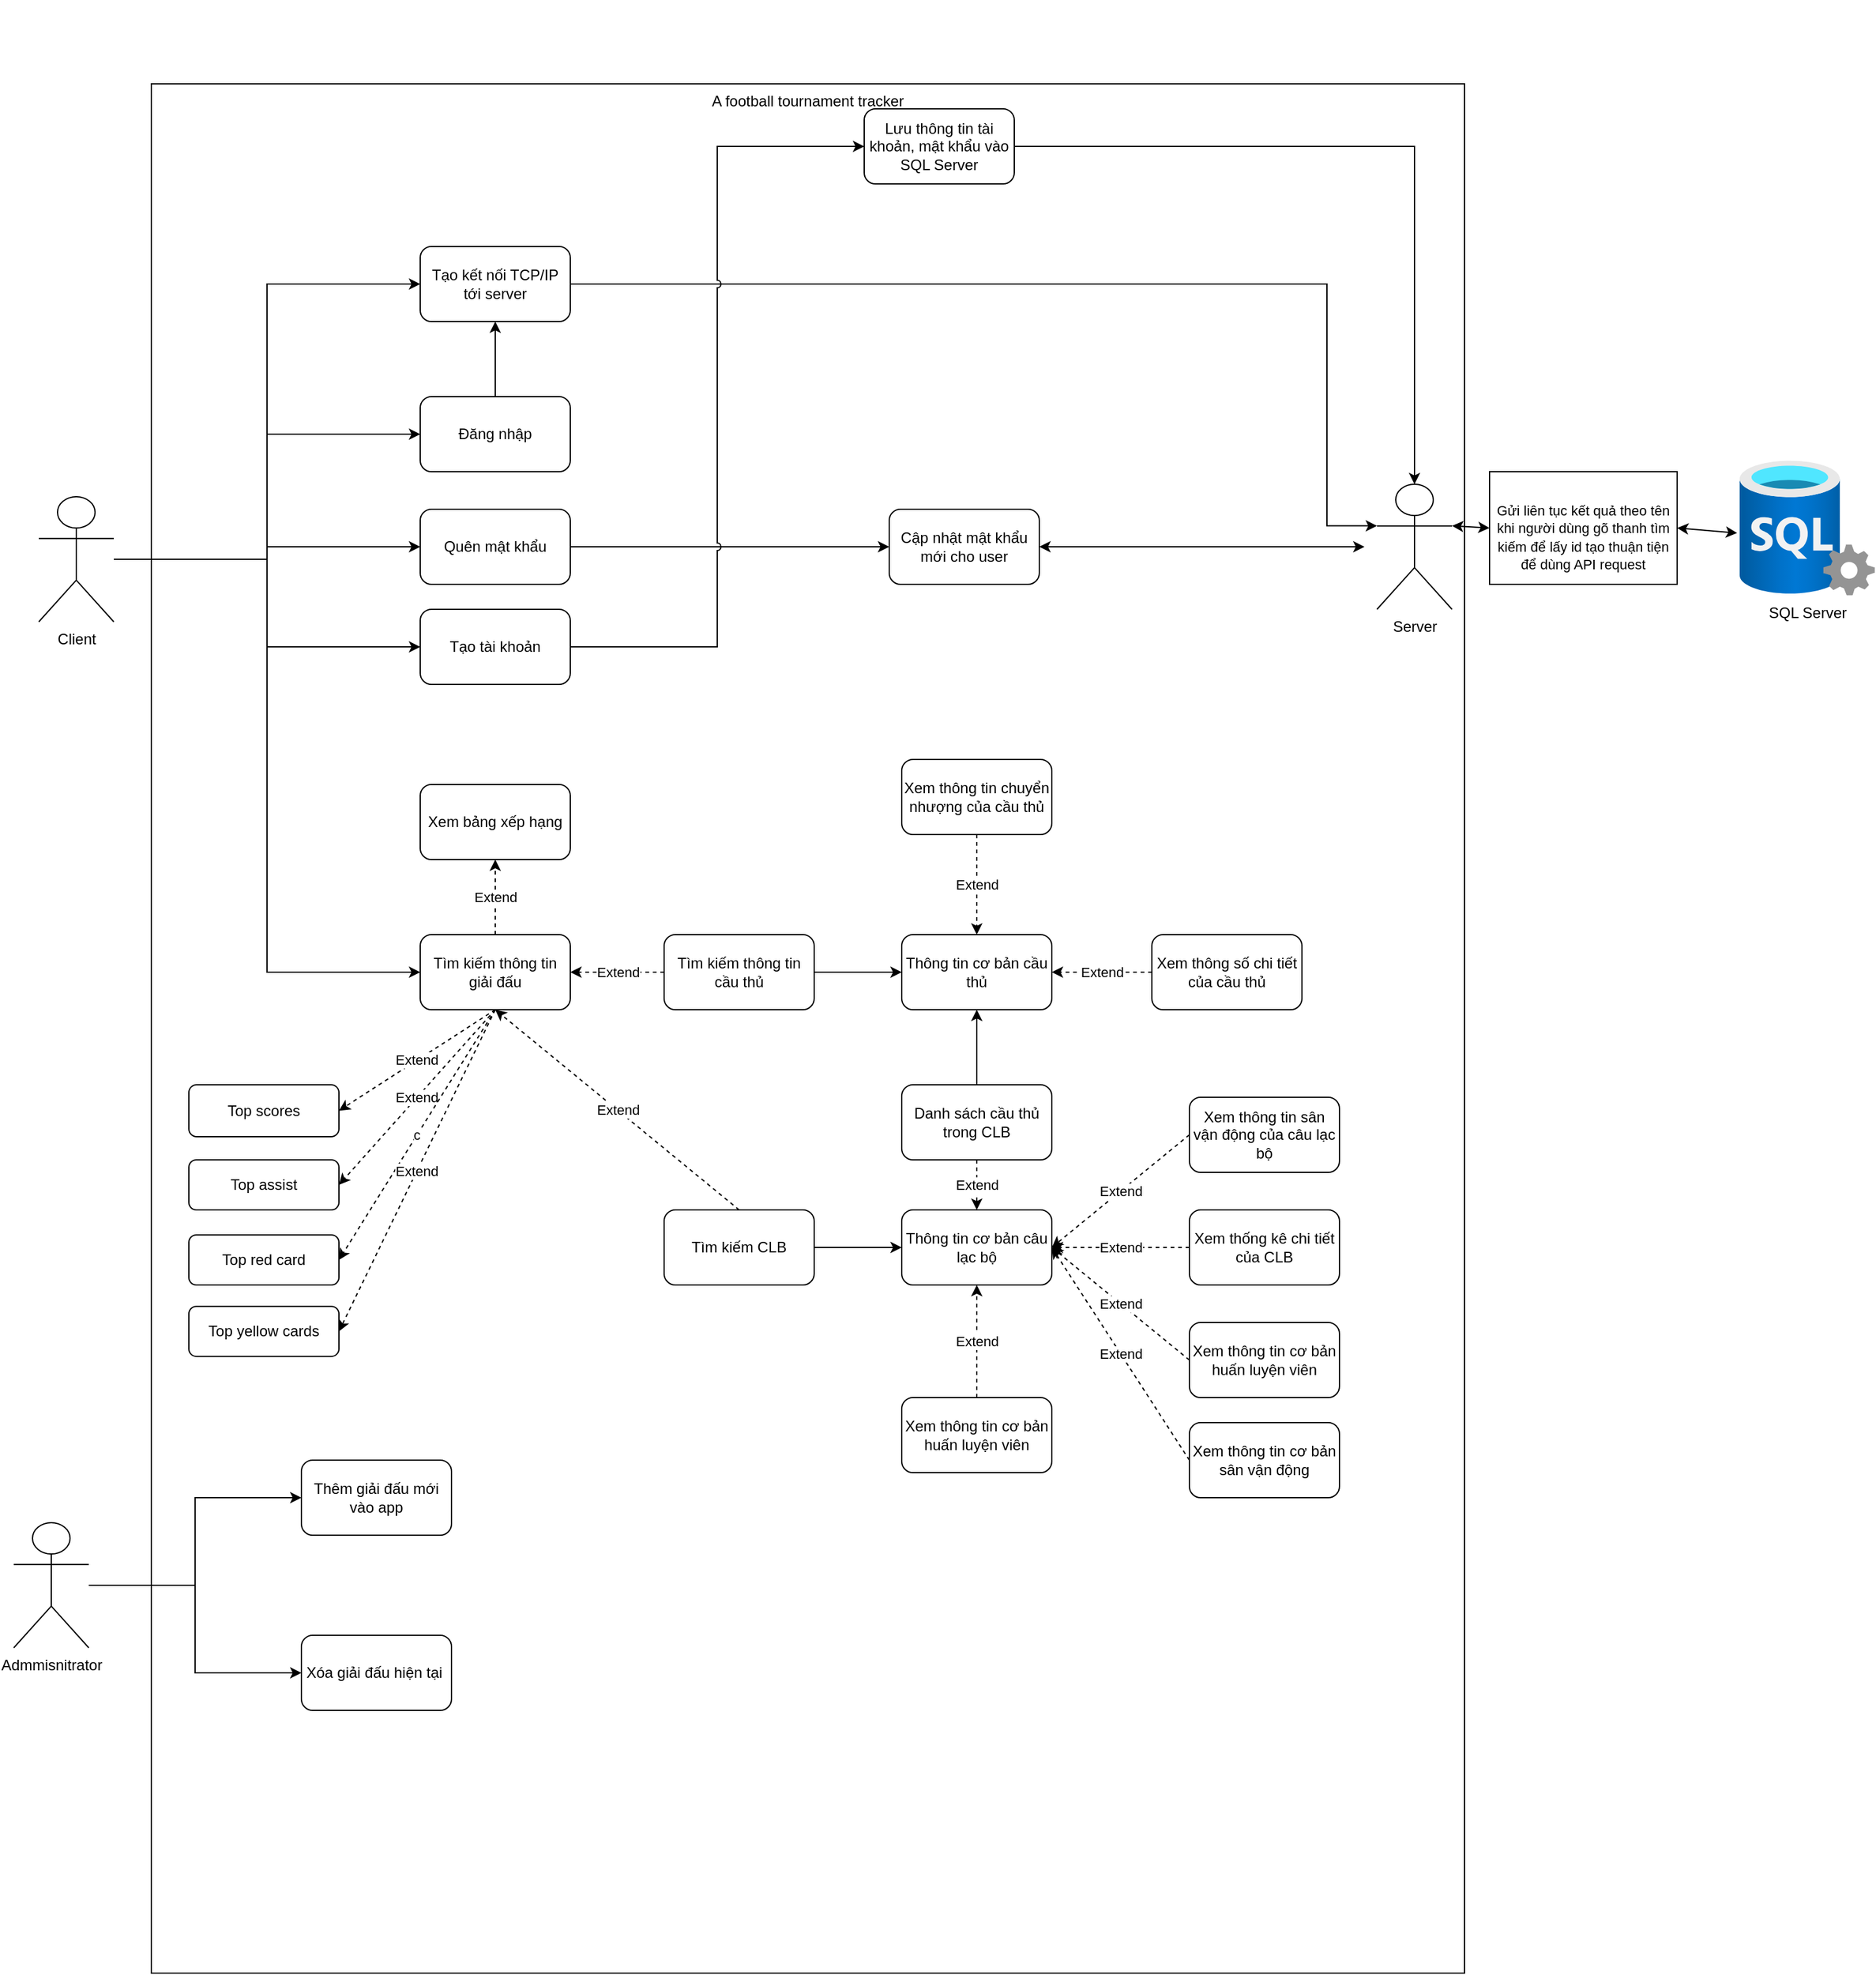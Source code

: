 <mxfile version="21.2.1" type="device">
  <diagram name="Page-1" id="4D2QLF0WzecQQkKjmwuA">
    <mxGraphModel dx="1886" dy="1754" grid="1" gridSize="10" guides="1" tooltips="1" connect="1" arrows="1" fold="1" page="1" pageScale="1" pageWidth="850" pageHeight="1100" math="0" shadow="0">
      <root>
        <mxCell id="0" />
        <mxCell id="1" parent="0" />
        <mxCell id="4vfo15WaHHj-bs0f3VLk-1" value="A football tournament tracker" style="rounded=0;whiteSpace=wrap;html=1;verticalAlign=top;" parent="1" vertex="1">
          <mxGeometry x="90" y="-60" width="1050" height="1510" as="geometry" />
        </mxCell>
        <mxCell id="Gggg7MMPyEmQ9Paw6dNb-27" style="edgeStyle=orthogonalEdgeStyle;rounded=0;orthogonalLoop=1;jettySize=auto;html=1;entryX=0;entryY=0.5;entryDx=0;entryDy=0;" parent="1" source="4vfo15WaHHj-bs0f3VLk-2" target="Gggg7MMPyEmQ9Paw6dNb-17" edge="1">
          <mxGeometry relative="1" as="geometry" />
        </mxCell>
        <mxCell id="Gggg7MMPyEmQ9Paw6dNb-28" style="edgeStyle=orthogonalEdgeStyle;rounded=0;orthogonalLoop=1;jettySize=auto;html=1;entryX=0;entryY=0.5;entryDx=0;entryDy=0;" parent="1" source="4vfo15WaHHj-bs0f3VLk-2" target="Gggg7MMPyEmQ9Paw6dNb-2" edge="1">
          <mxGeometry relative="1" as="geometry" />
        </mxCell>
        <mxCell id="Gggg7MMPyEmQ9Paw6dNb-29" style="edgeStyle=orthogonalEdgeStyle;rounded=0;orthogonalLoop=1;jettySize=auto;html=1;entryX=0;entryY=0.5;entryDx=0;entryDy=0;" parent="1" source="4vfo15WaHHj-bs0f3VLk-2" target="Gggg7MMPyEmQ9Paw6dNb-3" edge="1">
          <mxGeometry relative="1" as="geometry" />
        </mxCell>
        <mxCell id="Gggg7MMPyEmQ9Paw6dNb-30" style="edgeStyle=orthogonalEdgeStyle;rounded=0;orthogonalLoop=1;jettySize=auto;html=1;entryX=0;entryY=0.5;entryDx=0;entryDy=0;" parent="1" source="4vfo15WaHHj-bs0f3VLk-2" target="Gggg7MMPyEmQ9Paw6dNb-24" edge="1">
          <mxGeometry relative="1" as="geometry" />
        </mxCell>
        <mxCell id="Gggg7MMPyEmQ9Paw6dNb-31" style="edgeStyle=orthogonalEdgeStyle;rounded=0;orthogonalLoop=1;jettySize=auto;html=1;entryX=0;entryY=0.5;entryDx=0;entryDy=0;" parent="1" source="4vfo15WaHHj-bs0f3VLk-2" target="Gggg7MMPyEmQ9Paw6dNb-5" edge="1">
          <mxGeometry relative="1" as="geometry" />
        </mxCell>
        <mxCell id="4vfo15WaHHj-bs0f3VLk-2" value="Client" style="shape=umlActor;verticalLabelPosition=bottom;verticalAlign=top;html=1;outlineConnect=0;" parent="1" vertex="1">
          <mxGeometry y="270" width="60" height="100" as="geometry" />
        </mxCell>
        <mxCell id="4vfo15WaHHj-bs0f3VLk-117" style="edgeStyle=orthogonalEdgeStyle;rounded=0;orthogonalLoop=1;jettySize=auto;html=1;exitX=1;exitY=0;exitDx=0;exitDy=0;strokeColor=none;" parent="1" edge="1">
          <mxGeometry relative="1" as="geometry">
            <mxPoint x="960" y="-120.0" as="targetPoint" />
            <mxPoint x="865.104" y="618.18" as="sourcePoint" />
          </mxGeometry>
        </mxCell>
        <mxCell id="Gggg7MMPyEmQ9Paw6dNb-18" style="edgeStyle=orthogonalEdgeStyle;rounded=0;orthogonalLoop=1;jettySize=auto;html=1;entryX=0.5;entryY=1;entryDx=0;entryDy=0;" parent="1" source="Gggg7MMPyEmQ9Paw6dNb-2" target="Gggg7MMPyEmQ9Paw6dNb-17" edge="1">
          <mxGeometry relative="1" as="geometry" />
        </mxCell>
        <mxCell id="Gggg7MMPyEmQ9Paw6dNb-2" value="Đăng nhập" style="rounded=1;whiteSpace=wrap;html=1;" parent="1" vertex="1">
          <mxGeometry x="305" y="190" width="120" height="60" as="geometry" />
        </mxCell>
        <mxCell id="Gggg7MMPyEmQ9Paw6dNb-3" value="Quên mật khẩu" style="rounded=1;whiteSpace=wrap;html=1;" parent="1" vertex="1">
          <mxGeometry x="305" y="280" width="120" height="60" as="geometry" />
        </mxCell>
        <mxCell id="SJeyiXNJVr9Kc8za1aVJ-17" style="edgeStyle=orthogonalEdgeStyle;rounded=0;orthogonalLoop=1;jettySize=auto;html=1;entryX=0;entryY=0.5;entryDx=0;entryDy=0;" parent="1" source="Gggg7MMPyEmQ9Paw6dNb-4" target="SJeyiXNJVr9Kc8za1aVJ-5" edge="1">
          <mxGeometry relative="1" as="geometry" />
        </mxCell>
        <mxCell id="Gggg7MMPyEmQ9Paw6dNb-4" value="Tìm kiếm thông tin cầu thủ" style="rounded=1;whiteSpace=wrap;html=1;" parent="1" vertex="1">
          <mxGeometry x="500" y="620" width="120" height="60" as="geometry" />
        </mxCell>
        <mxCell id="Gggg7MMPyEmQ9Paw6dNb-5" value="Tìm kiếm thông tin giải đấu" style="rounded=1;whiteSpace=wrap;html=1;" parent="1" vertex="1">
          <mxGeometry x="305" y="620" width="120" height="60" as="geometry" />
        </mxCell>
        <mxCell id="SJeyiXNJVr9Kc8za1aVJ-9" style="edgeStyle=orthogonalEdgeStyle;rounded=0;orthogonalLoop=1;jettySize=auto;html=1;entryX=0;entryY=0.5;entryDx=0;entryDy=0;" parent="1" source="Gggg7MMPyEmQ9Paw6dNb-6" target="SJeyiXNJVr9Kc8za1aVJ-4" edge="1">
          <mxGeometry relative="1" as="geometry" />
        </mxCell>
        <mxCell id="Gggg7MMPyEmQ9Paw6dNb-6" value="Tìm kiếm CLB" style="rounded=1;whiteSpace=wrap;html=1;" parent="1" vertex="1">
          <mxGeometry x="500" y="840" width="120" height="60" as="geometry" />
        </mxCell>
        <mxCell id="Gggg7MMPyEmQ9Paw6dNb-13" value="Server" style="shape=umlActor;verticalLabelPosition=bottom;verticalAlign=top;html=1;outlineConnect=0;" parent="1" vertex="1">
          <mxGeometry x="1070" y="260" width="60" height="100" as="geometry" />
        </mxCell>
        <mxCell id="Gggg7MMPyEmQ9Paw6dNb-26" style="edgeStyle=orthogonalEdgeStyle;rounded=0;orthogonalLoop=1;jettySize=auto;html=1;entryX=0.5;entryY=0;entryDx=0;entryDy=0;entryPerimeter=0;" parent="1" source="Gggg7MMPyEmQ9Paw6dNb-15" target="Gggg7MMPyEmQ9Paw6dNb-13" edge="1">
          <mxGeometry relative="1" as="geometry" />
        </mxCell>
        <mxCell id="Gggg7MMPyEmQ9Paw6dNb-15" value="Lưu thông tin tài khoản, mật khẩu vào SQL Server" style="rounded=1;whiteSpace=wrap;html=1;" parent="1" vertex="1">
          <mxGeometry x="660" y="-40" width="120" height="60" as="geometry" />
        </mxCell>
        <mxCell id="Gggg7MMPyEmQ9Paw6dNb-16" value="Cập nhật mật khẩu mới cho user" style="rounded=1;whiteSpace=wrap;html=1;" parent="1" vertex="1">
          <mxGeometry x="680" y="280" width="120" height="60" as="geometry" />
        </mxCell>
        <mxCell id="Gggg7MMPyEmQ9Paw6dNb-20" style="edgeStyle=orthogonalEdgeStyle;rounded=0;orthogonalLoop=1;jettySize=auto;html=1;entryX=0;entryY=0.333;entryDx=0;entryDy=0;entryPerimeter=0;" parent="1" source="Gggg7MMPyEmQ9Paw6dNb-17" target="Gggg7MMPyEmQ9Paw6dNb-13" edge="1">
          <mxGeometry relative="1" as="geometry">
            <Array as="points">
              <mxPoint x="1030" y="100" />
              <mxPoint x="1030" y="293" />
            </Array>
          </mxGeometry>
        </mxCell>
        <mxCell id="Gggg7MMPyEmQ9Paw6dNb-17" value="Tạo kết nối TCP/IP tới server" style="rounded=1;whiteSpace=wrap;html=1;" parent="1" vertex="1">
          <mxGeometry x="305" y="70" width="120" height="60" as="geometry" />
        </mxCell>
        <mxCell id="Gggg7MMPyEmQ9Paw6dNb-21" value="" style="endArrow=classic;startArrow=classic;html=1;rounded=0;exitX=1;exitY=0.5;exitDx=0;exitDy=0;" parent="1" source="Gggg7MMPyEmQ9Paw6dNb-16" edge="1">
          <mxGeometry width="50" height="50" relative="1" as="geometry">
            <mxPoint x="760" y="270" as="sourcePoint" />
            <mxPoint x="1060" y="310" as="targetPoint" />
          </mxGeometry>
        </mxCell>
        <mxCell id="Gggg7MMPyEmQ9Paw6dNb-23" value="" style="endArrow=classic;html=1;rounded=0;exitX=1;exitY=0.5;exitDx=0;exitDy=0;entryX=0;entryY=0.5;entryDx=0;entryDy=0;" parent="1" source="Gggg7MMPyEmQ9Paw6dNb-3" target="Gggg7MMPyEmQ9Paw6dNb-16" edge="1">
          <mxGeometry width="50" height="50" relative="1" as="geometry">
            <mxPoint x="760" y="270" as="sourcePoint" />
            <mxPoint x="810" y="220" as="targetPoint" />
          </mxGeometry>
        </mxCell>
        <mxCell id="Gggg7MMPyEmQ9Paw6dNb-25" style="edgeStyle=orthogonalEdgeStyle;rounded=0;orthogonalLoop=1;jettySize=auto;html=1;entryX=0;entryY=0.5;entryDx=0;entryDy=0;jumpStyle=arc;" parent="1" source="Gggg7MMPyEmQ9Paw6dNb-24" target="Gggg7MMPyEmQ9Paw6dNb-15" edge="1">
          <mxGeometry relative="1" as="geometry" />
        </mxCell>
        <mxCell id="Gggg7MMPyEmQ9Paw6dNb-24" value="Tạo tài khoản" style="rounded=1;whiteSpace=wrap;html=1;" parent="1" vertex="1">
          <mxGeometry x="305" y="360" width="120" height="60" as="geometry" />
        </mxCell>
        <mxCell id="Gggg7MMPyEmQ9Paw6dNb-36" value="SQL Server" style="image;aspect=fixed;html=1;points=[];align=center;fontSize=12;image=img/lib/azure2/databases/SQL_Server.svg;" parent="1" vertex="1">
          <mxGeometry x="1360" y="241" width="108" height="108" as="geometry" />
        </mxCell>
        <mxCell id="vRY-1csSDjLtmbvTV3gi-1" value="Xem bảng xếp hạng" style="rounded=1;whiteSpace=wrap;html=1;" parent="1" vertex="1">
          <mxGeometry x="305" y="500" width="120" height="60" as="geometry" />
        </mxCell>
        <mxCell id="vRY-1csSDjLtmbvTV3gi-10" value="Extend" style="endArrow=classic;html=1;rounded=0;entryX=0.5;entryY=1;entryDx=0;entryDy=0;dashed=1;" parent="1" target="vRY-1csSDjLtmbvTV3gi-1" edge="1">
          <mxGeometry width="50" height="50" relative="1" as="geometry">
            <mxPoint x="365" y="620" as="sourcePoint" />
            <mxPoint x="750" y="410" as="targetPoint" />
          </mxGeometry>
        </mxCell>
        <mxCell id="vRY-1csSDjLtmbvTV3gi-18" value="&lt;br&gt;&lt;span style=&quot;color: rgb(0, 0, 0); font-family: Helvetica; font-size: 11px; font-style: normal; font-variant-ligatures: normal; font-variant-caps: normal; font-weight: 400; letter-spacing: normal; orphans: 2; text-align: center; text-indent: 0px; text-transform: none; widows: 2; word-spacing: 0px; -webkit-text-stroke-width: 0px; background-color: rgb(255, 255, 255); text-decoration-thickness: initial; text-decoration-style: initial; text-decoration-color: initial; float: none; display: inline !important;&quot;&gt;Gửi liên tục kết quả theo tên khi người dùng gõ thanh tìm kiếm để lấy id tạo thuận tiện để dùng API request&lt;/span&gt;" style="rounded=0;whiteSpace=wrap;html=1;" parent="1" vertex="1">
          <mxGeometry x="1160" y="250" width="150" height="90" as="geometry" />
        </mxCell>
        <mxCell id="vRY-1csSDjLtmbvTV3gi-19" value="" style="endArrow=classic;startArrow=classic;html=1;rounded=0;exitX=-0.019;exitY=0.537;exitDx=0;exitDy=0;exitPerimeter=0;entryX=1;entryY=0.5;entryDx=0;entryDy=0;" parent="1" source="Gggg7MMPyEmQ9Paw6dNb-36" target="vRY-1csSDjLtmbvTV3gi-18" edge="1">
          <mxGeometry width="50" height="50" relative="1" as="geometry">
            <mxPoint x="960" y="400" as="sourcePoint" />
            <mxPoint x="1010" y="350" as="targetPoint" />
          </mxGeometry>
        </mxCell>
        <mxCell id="vRY-1csSDjLtmbvTV3gi-20" value="" style="endArrow=classic;startArrow=classic;html=1;rounded=0;exitX=0;exitY=0.5;exitDx=0;exitDy=0;entryX=1;entryY=0.333;entryDx=0;entryDy=0;entryPerimeter=0;" parent="1" source="vRY-1csSDjLtmbvTV3gi-18" target="Gggg7MMPyEmQ9Paw6dNb-13" edge="1">
          <mxGeometry width="50" height="50" relative="1" as="geometry">
            <mxPoint x="960" y="400" as="sourcePoint" />
            <mxPoint x="1010" y="350" as="targetPoint" />
          </mxGeometry>
        </mxCell>
        <mxCell id="SJeyiXNJVr9Kc8za1aVJ-1" value="Xem thống kê chi tiết của CLB" style="rounded=1;whiteSpace=wrap;html=1;" parent="1" vertex="1">
          <mxGeometry x="920" y="840" width="120" height="60" as="geometry" />
        </mxCell>
        <mxCell id="SJeyiXNJVr9Kc8za1aVJ-2" value="Xem thông tin chuyển nhượng của cầu thủ" style="rounded=1;whiteSpace=wrap;html=1;" parent="1" vertex="1">
          <mxGeometry x="690" y="480" width="120" height="60" as="geometry" />
        </mxCell>
        <mxCell id="SJeyiXNJVr9Kc8za1aVJ-3" value="Xem thông số chi tiết của cầu thủ" style="rounded=1;whiteSpace=wrap;html=1;" parent="1" vertex="1">
          <mxGeometry x="890" y="620" width="120" height="60" as="geometry" />
        </mxCell>
        <mxCell id="SJeyiXNJVr9Kc8za1aVJ-4" value="Thông tin cơ bản câu lạc bộ" style="rounded=1;whiteSpace=wrap;html=1;" parent="1" vertex="1">
          <mxGeometry x="690" y="840" width="120" height="60" as="geometry" />
        </mxCell>
        <mxCell id="SJeyiXNJVr9Kc8za1aVJ-5" value="Thông tin cơ bản cầu thủ" style="rounded=1;whiteSpace=wrap;html=1;" parent="1" vertex="1">
          <mxGeometry x="690" y="620" width="120" height="60" as="geometry" />
        </mxCell>
        <mxCell id="SJeyiXNJVr9Kc8za1aVJ-6" value="Xem thông tin sân vận động của câu lạc bộ" style="rounded=1;whiteSpace=wrap;html=1;" parent="1" vertex="1">
          <mxGeometry x="920" y="750" width="120" height="60" as="geometry" />
        </mxCell>
        <mxCell id="SJeyiXNJVr9Kc8za1aVJ-7" value="Xem thông tin cơ bản huấn luyện viên" style="rounded=1;whiteSpace=wrap;html=1;" parent="1" vertex="1">
          <mxGeometry x="920" y="930" width="120" height="60" as="geometry" />
        </mxCell>
        <mxCell id="SJeyiXNJVr9Kc8za1aVJ-20" style="edgeStyle=orthogonalEdgeStyle;rounded=0;orthogonalLoop=1;jettySize=auto;html=1;entryX=0.5;entryY=1;entryDx=0;entryDy=0;" parent="1" source="SJeyiXNJVr9Kc8za1aVJ-8" target="SJeyiXNJVr9Kc8za1aVJ-5" edge="1">
          <mxGeometry relative="1" as="geometry" />
        </mxCell>
        <mxCell id="SJeyiXNJVr9Kc8za1aVJ-8" value="Danh sách cầu thủ trong CLB" style="rounded=1;whiteSpace=wrap;html=1;" parent="1" vertex="1">
          <mxGeometry x="690" y="740" width="120" height="60" as="geometry" />
        </mxCell>
        <mxCell id="SJeyiXNJVr9Kc8za1aVJ-10" value="Extend" style="endArrow=classic;html=1;rounded=0;exitX=0;exitY=0.5;exitDx=0;exitDy=0;entryX=1;entryY=0.5;entryDx=0;entryDy=0;dashed=1;" parent="1" source="SJeyiXNJVr9Kc8za1aVJ-6" target="SJeyiXNJVr9Kc8za1aVJ-4" edge="1">
          <mxGeometry width="50" height="50" relative="1" as="geometry">
            <mxPoint x="1575" y="1010" as="sourcePoint" />
            <mxPoint x="1780" y="910" as="targetPoint" />
          </mxGeometry>
        </mxCell>
        <mxCell id="SJeyiXNJVr9Kc8za1aVJ-11" value="Extend" style="endArrow=classic;html=1;rounded=0;exitX=0;exitY=0.5;exitDx=0;exitDy=0;entryX=1;entryY=0.5;entryDx=0;entryDy=0;dashed=1;" parent="1" source="SJeyiXNJVr9Kc8za1aVJ-1" target="SJeyiXNJVr9Kc8za1aVJ-4" edge="1">
          <mxGeometry width="50" height="50" relative="1" as="geometry">
            <mxPoint x="1575" y="1010" as="sourcePoint" />
            <mxPoint x="1780" y="910" as="targetPoint" />
          </mxGeometry>
        </mxCell>
        <mxCell id="SJeyiXNJVr9Kc8za1aVJ-12" value="Extend" style="endArrow=classic;html=1;rounded=0;exitX=0;exitY=0.5;exitDx=0;exitDy=0;entryX=1;entryY=0.5;entryDx=0;entryDy=0;dashed=1;" parent="1" source="SJeyiXNJVr9Kc8za1aVJ-7" target="SJeyiXNJVr9Kc8za1aVJ-4" edge="1">
          <mxGeometry width="50" height="50" relative="1" as="geometry">
            <mxPoint x="1830" y="590" as="sourcePoint" />
            <mxPoint x="1770" y="590" as="targetPoint" />
          </mxGeometry>
        </mxCell>
        <mxCell id="SJeyiXNJVr9Kc8za1aVJ-18" value="Extend" style="endArrow=classic;html=1;rounded=0;entryX=0.5;entryY=0;entryDx=0;entryDy=0;dashed=1;exitX=0.5;exitY=1;exitDx=0;exitDy=0;" parent="1" source="SJeyiXNJVr9Kc8za1aVJ-2" target="SJeyiXNJVr9Kc8za1aVJ-5" edge="1">
          <mxGeometry x="-0.002" width="50" height="50" relative="1" as="geometry">
            <mxPoint x="1860" y="560" as="sourcePoint" />
            <mxPoint x="1805" y="790" as="targetPoint" />
            <mxPoint as="offset" />
          </mxGeometry>
        </mxCell>
        <mxCell id="SJeyiXNJVr9Kc8za1aVJ-19" value="Extend" style="endArrow=classic;html=1;rounded=0;entryX=1;entryY=0.5;entryDx=0;entryDy=0;dashed=1;exitX=0;exitY=0.5;exitDx=0;exitDy=0;" parent="1" source="SJeyiXNJVr9Kc8za1aVJ-3" target="SJeyiXNJVr9Kc8za1aVJ-5" edge="1">
          <mxGeometry x="-0.002" width="50" height="50" relative="1" as="geometry">
            <mxPoint x="1910" y="440" as="sourcePoint" />
            <mxPoint x="1800" y="570" as="targetPoint" />
            <mxPoint as="offset" />
          </mxGeometry>
        </mxCell>
        <mxCell id="SJeyiXNJVr9Kc8za1aVJ-21" value="Extend" style="endArrow=classic;html=1;rounded=0;exitX=0.5;exitY=1;exitDx=0;exitDy=0;entryX=0.5;entryY=0;entryDx=0;entryDy=0;dashed=1;" parent="1" source="SJeyiXNJVr9Kc8za1aVJ-8" target="SJeyiXNJVr9Kc8za1aVJ-4" edge="1">
          <mxGeometry width="50" height="50" relative="1" as="geometry">
            <mxPoint x="1910" y="700" as="sourcePoint" />
            <mxPoint x="1805" y="790" as="targetPoint" />
          </mxGeometry>
        </mxCell>
        <mxCell id="SJeyiXNJVr9Kc8za1aVJ-22" value="Extend" style="endArrow=classic;html=1;rounded=0;entryX=1;entryY=0.5;entryDx=0;entryDy=0;dashed=1;exitX=0;exitY=0.5;exitDx=0;exitDy=0;" parent="1" source="Gggg7MMPyEmQ9Paw6dNb-4" target="Gggg7MMPyEmQ9Paw6dNb-5" edge="1">
          <mxGeometry width="50" height="50" relative="1" as="geometry">
            <mxPoint x="375" y="630" as="sourcePoint" />
            <mxPoint x="375" y="570" as="targetPoint" />
          </mxGeometry>
        </mxCell>
        <mxCell id="SJeyiXNJVr9Kc8za1aVJ-23" value="Extend" style="endArrow=classic;html=1;rounded=0;entryX=0.5;entryY=1;entryDx=0;entryDy=0;dashed=1;exitX=0.5;exitY=0;exitDx=0;exitDy=0;" parent="1" source="Gggg7MMPyEmQ9Paw6dNb-6" target="Gggg7MMPyEmQ9Paw6dNb-5" edge="1">
          <mxGeometry width="50" height="50" relative="1" as="geometry">
            <mxPoint x="510" y="660" as="sourcePoint" />
            <mxPoint x="435" y="660" as="targetPoint" />
          </mxGeometry>
        </mxCell>
        <mxCell id="SJeyiXNJVr9Kc8za1aVJ-24" value="Xem thông tin cơ bản huấn luyện viên" style="rounded=1;whiteSpace=wrap;html=1;" parent="1" vertex="1">
          <mxGeometry x="690" y="990" width="120" height="60" as="geometry" />
        </mxCell>
        <mxCell id="SJeyiXNJVr9Kc8za1aVJ-25" value="Extend" style="endArrow=classic;html=1;rounded=0;exitX=0.5;exitY=0;exitDx=0;exitDy=0;entryX=0.5;entryY=1;entryDx=0;entryDy=0;dashed=1;" parent="1" source="SJeyiXNJVr9Kc8za1aVJ-24" target="SJeyiXNJVr9Kc8za1aVJ-4" edge="1">
          <mxGeometry width="50" height="50" relative="1" as="geometry">
            <mxPoint x="930" y="970" as="sourcePoint" />
            <mxPoint x="820" y="880" as="targetPoint" />
          </mxGeometry>
        </mxCell>
        <mxCell id="SJeyiXNJVr9Kc8za1aVJ-26" value="Top scores" style="rounded=1;whiteSpace=wrap;html=1;" parent="1" vertex="1">
          <mxGeometry x="120" y="740" width="120" height="41.44" as="geometry" />
        </mxCell>
        <mxCell id="SJeyiXNJVr9Kc8za1aVJ-27" value="Top assist" style="rounded=1;whiteSpace=wrap;html=1;" parent="1" vertex="1">
          <mxGeometry x="120" y="800" width="120" height="40" as="geometry" />
        </mxCell>
        <mxCell id="SJeyiXNJVr9Kc8za1aVJ-28" value="Top red card" style="rounded=1;whiteSpace=wrap;html=1;" parent="1" vertex="1">
          <mxGeometry x="120" y="860" width="120" height="40" as="geometry" />
        </mxCell>
        <mxCell id="SJeyiXNJVr9Kc8za1aVJ-29" value="Top yellow cards" style="rounded=1;whiteSpace=wrap;html=1;" parent="1" vertex="1">
          <mxGeometry x="120" y="917.08" width="120" height="40" as="geometry" />
        </mxCell>
        <mxCell id="SJeyiXNJVr9Kc8za1aVJ-31" value="Extend" style="endArrow=classic;html=1;rounded=0;entryX=1;entryY=0.5;entryDx=0;entryDy=0;dashed=1;exitX=0.5;exitY=1;exitDx=0;exitDy=0;" parent="1" source="Gggg7MMPyEmQ9Paw6dNb-5" target="SJeyiXNJVr9Kc8za1aVJ-26" edge="1">
          <mxGeometry width="50" height="50" relative="1" as="geometry">
            <mxPoint x="570" y="850" as="sourcePoint" />
            <mxPoint x="375" y="690" as="targetPoint" />
          </mxGeometry>
        </mxCell>
        <mxCell id="SJeyiXNJVr9Kc8za1aVJ-32" value="Extend" style="endArrow=classic;html=1;rounded=0;entryX=1;entryY=0.5;entryDx=0;entryDy=0;dashed=1;exitX=0.5;exitY=1;exitDx=0;exitDy=0;" parent="1" source="Gggg7MMPyEmQ9Paw6dNb-5" target="SJeyiXNJVr9Kc8za1aVJ-27" edge="1">
          <mxGeometry width="50" height="50" relative="1" as="geometry">
            <mxPoint x="375" y="690" as="sourcePoint" />
            <mxPoint x="250" y="771" as="targetPoint" />
          </mxGeometry>
        </mxCell>
        <mxCell id="SJeyiXNJVr9Kc8za1aVJ-33" value="c" style="endArrow=classic;html=1;rounded=0;entryX=1;entryY=0.5;entryDx=0;entryDy=0;dashed=1;exitX=0.5;exitY=1;exitDx=0;exitDy=0;" parent="1" source="Gggg7MMPyEmQ9Paw6dNb-5" target="SJeyiXNJVr9Kc8za1aVJ-28" edge="1">
          <mxGeometry width="50" height="50" relative="1" as="geometry">
            <mxPoint x="375" y="690" as="sourcePoint" />
            <mxPoint x="250" y="830" as="targetPoint" />
          </mxGeometry>
        </mxCell>
        <mxCell id="SJeyiXNJVr9Kc8za1aVJ-34" value="Extend" style="endArrow=classic;html=1;rounded=0;entryX=1;entryY=0.5;entryDx=0;entryDy=0;dashed=1;exitX=0.5;exitY=1;exitDx=0;exitDy=0;" parent="1" source="Gggg7MMPyEmQ9Paw6dNb-5" target="SJeyiXNJVr9Kc8za1aVJ-29" edge="1">
          <mxGeometry width="50" height="50" relative="1" as="geometry">
            <mxPoint x="375" y="690" as="sourcePoint" />
            <mxPoint x="250" y="890" as="targetPoint" />
          </mxGeometry>
        </mxCell>
        <mxCell id="SJeyiXNJVr9Kc8za1aVJ-35" value="Xem thông tin cơ bản sân vận động" style="rounded=1;whiteSpace=wrap;html=1;" parent="1" vertex="1">
          <mxGeometry x="920" y="1010" width="120" height="60" as="geometry" />
        </mxCell>
        <mxCell id="SJeyiXNJVr9Kc8za1aVJ-36" value="Extend" style="endArrow=classic;html=1;rounded=0;exitX=0;exitY=0.5;exitDx=0;exitDy=0;entryX=1;entryY=0.5;entryDx=0;entryDy=0;dashed=1;" parent="1" source="SJeyiXNJVr9Kc8za1aVJ-35" target="SJeyiXNJVr9Kc8za1aVJ-4" edge="1">
          <mxGeometry width="50" height="50" relative="1" as="geometry">
            <mxPoint x="930" y="970" as="sourcePoint" />
            <mxPoint x="820" y="880" as="targetPoint" />
          </mxGeometry>
        </mxCell>
        <mxCell id="Mx-w2yeTV3BqwMdZ600K-4" style="edgeStyle=orthogonalEdgeStyle;rounded=0;orthogonalLoop=1;jettySize=auto;html=1;entryX=0;entryY=0.5;entryDx=0;entryDy=0;" edge="1" parent="1" source="Mx-w2yeTV3BqwMdZ600K-1" target="Mx-w2yeTV3BqwMdZ600K-2">
          <mxGeometry relative="1" as="geometry" />
        </mxCell>
        <mxCell id="Mx-w2yeTV3BqwMdZ600K-5" style="edgeStyle=orthogonalEdgeStyle;rounded=0;orthogonalLoop=1;jettySize=auto;html=1;entryX=0;entryY=0.5;entryDx=0;entryDy=0;" edge="1" parent="1" source="Mx-w2yeTV3BqwMdZ600K-1" target="Mx-w2yeTV3BqwMdZ600K-3">
          <mxGeometry relative="1" as="geometry" />
        </mxCell>
        <mxCell id="Mx-w2yeTV3BqwMdZ600K-1" value="Admmisnitrator" style="shape=umlActor;verticalLabelPosition=bottom;verticalAlign=top;html=1;outlineConnect=0;" vertex="1" parent="1">
          <mxGeometry x="-20" y="1090" width="60" height="100" as="geometry" />
        </mxCell>
        <mxCell id="Mx-w2yeTV3BqwMdZ600K-2" value="Thêm giải đấu mới vào app" style="rounded=1;whiteSpace=wrap;html=1;" vertex="1" parent="1">
          <mxGeometry x="210" y="1040" width="120" height="60" as="geometry" />
        </mxCell>
        <mxCell id="Mx-w2yeTV3BqwMdZ600K-3" value="Xóa giải đấu hiện tại&amp;nbsp;" style="rounded=1;whiteSpace=wrap;html=1;" vertex="1" parent="1">
          <mxGeometry x="210" y="1180" width="120" height="60" as="geometry" />
        </mxCell>
      </root>
    </mxGraphModel>
  </diagram>
</mxfile>
